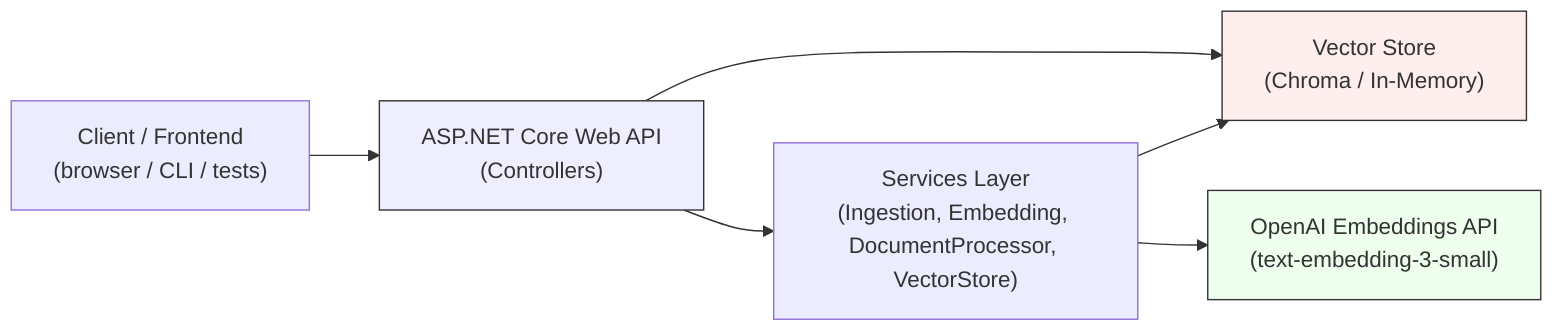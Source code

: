 flowchart LR
  Client["Client / Frontend\n(browser / CLI / tests)"] --> API["ASP.NET Core Web API\n(Controllers)"]
  API --> Vector["Vector Store\n(Chroma / In-Memory)"]
  API --> Services["Services Layer\n(Ingestion, Embedding, DocumentProcessor, VectorStore)"]
  Services --> OpenAI["OpenAI Embeddings API\n(text-embedding-3-small)"]
  Services --> Vector
  style API fill:#eef,stroke:#333,stroke-width:1px
  style OpenAI fill:#efe,stroke:#333,stroke-width:1px
  style Vector fill:#fee,stroke:#333,stroke-width:1px
